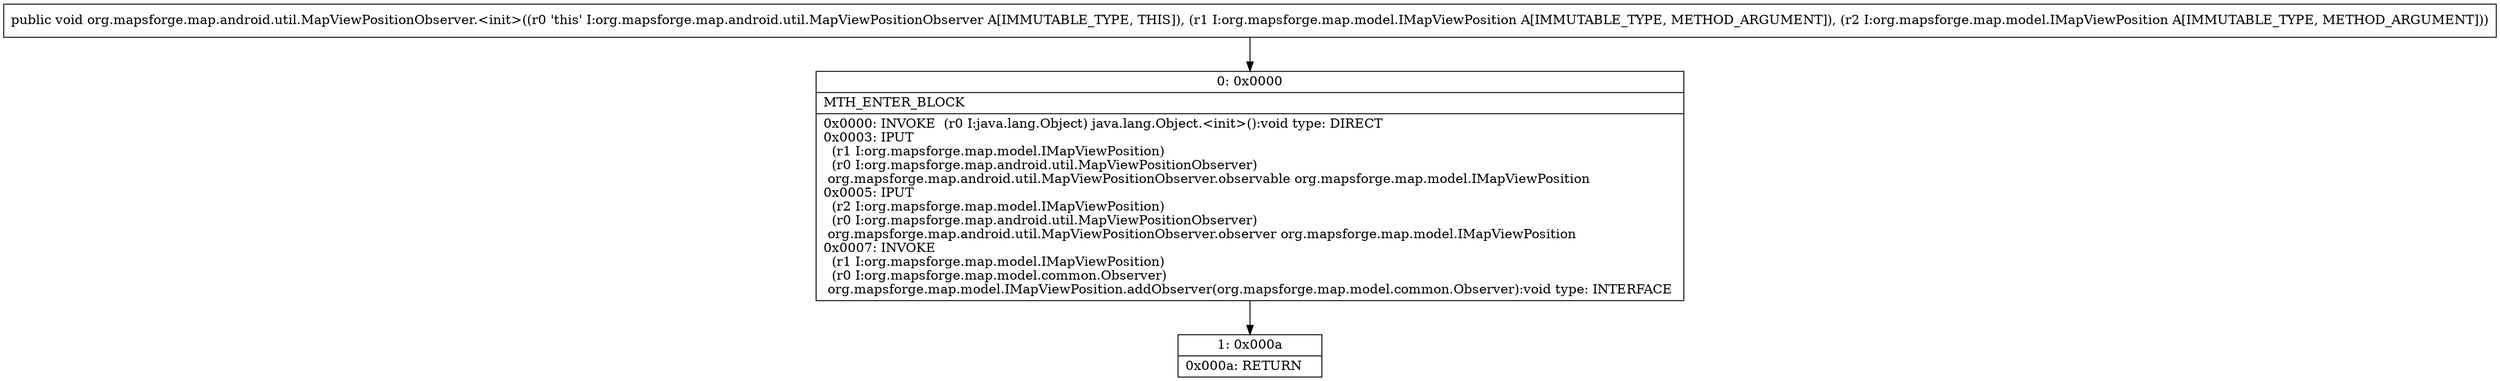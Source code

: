 digraph "CFG fororg.mapsforge.map.android.util.MapViewPositionObserver.\<init\>(Lorg\/mapsforge\/map\/model\/IMapViewPosition;Lorg\/mapsforge\/map\/model\/IMapViewPosition;)V" {
Node_0 [shape=record,label="{0\:\ 0x0000|MTH_ENTER_BLOCK\l|0x0000: INVOKE  (r0 I:java.lang.Object) java.lang.Object.\<init\>():void type: DIRECT \l0x0003: IPUT  \l  (r1 I:org.mapsforge.map.model.IMapViewPosition)\l  (r0 I:org.mapsforge.map.android.util.MapViewPositionObserver)\l org.mapsforge.map.android.util.MapViewPositionObserver.observable org.mapsforge.map.model.IMapViewPosition \l0x0005: IPUT  \l  (r2 I:org.mapsforge.map.model.IMapViewPosition)\l  (r0 I:org.mapsforge.map.android.util.MapViewPositionObserver)\l org.mapsforge.map.android.util.MapViewPositionObserver.observer org.mapsforge.map.model.IMapViewPosition \l0x0007: INVOKE  \l  (r1 I:org.mapsforge.map.model.IMapViewPosition)\l  (r0 I:org.mapsforge.map.model.common.Observer)\l org.mapsforge.map.model.IMapViewPosition.addObserver(org.mapsforge.map.model.common.Observer):void type: INTERFACE \l}"];
Node_1 [shape=record,label="{1\:\ 0x000a|0x000a: RETURN   \l}"];
MethodNode[shape=record,label="{public void org.mapsforge.map.android.util.MapViewPositionObserver.\<init\>((r0 'this' I:org.mapsforge.map.android.util.MapViewPositionObserver A[IMMUTABLE_TYPE, THIS]), (r1 I:org.mapsforge.map.model.IMapViewPosition A[IMMUTABLE_TYPE, METHOD_ARGUMENT]), (r2 I:org.mapsforge.map.model.IMapViewPosition A[IMMUTABLE_TYPE, METHOD_ARGUMENT])) }"];
MethodNode -> Node_0;
Node_0 -> Node_1;
}

